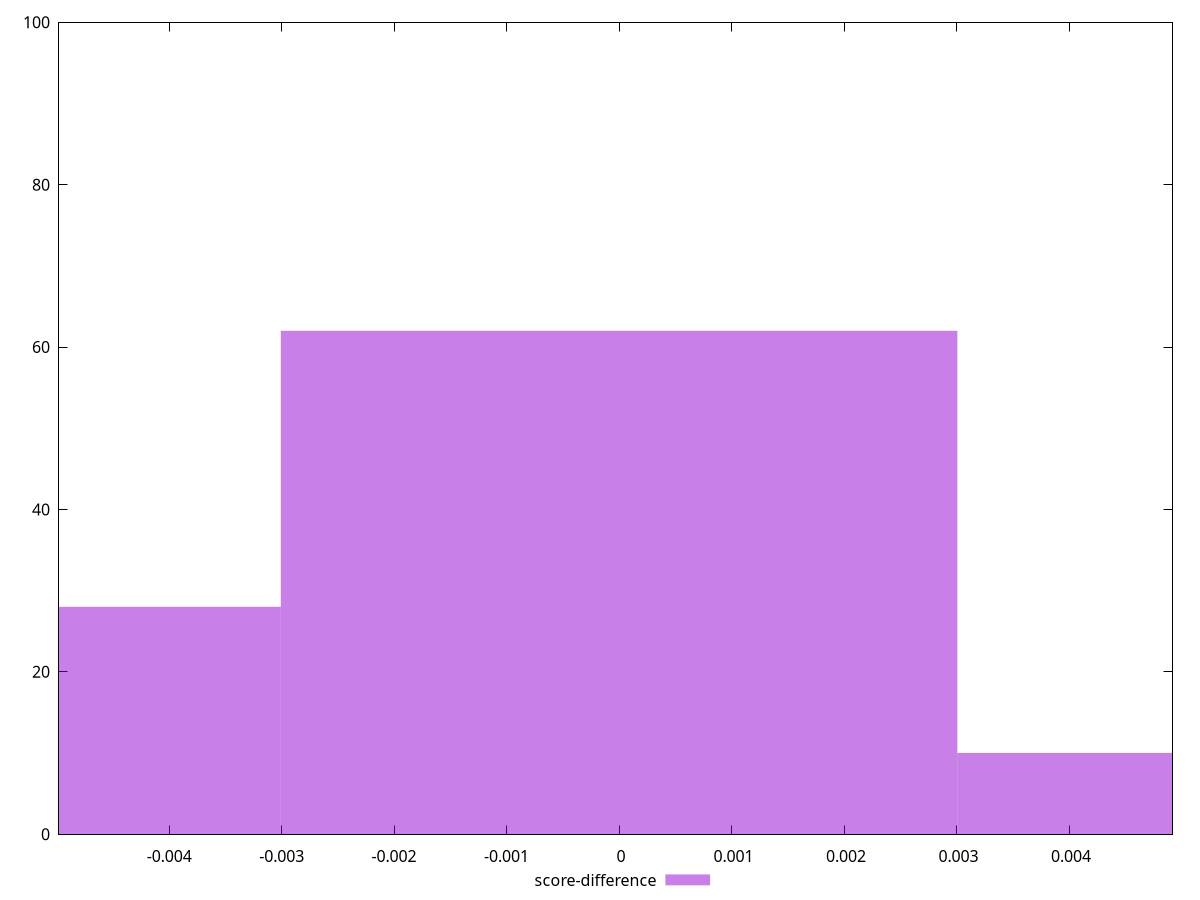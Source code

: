 reset

$scoreDifference <<EOF
0 62
-0.00601466175014081 28
0.00601466175014081 10
EOF

set key outside below
set boxwidth 0.00601466175014081
set xrange [-0.004979161900291795:0.00491998464854182]
set yrange [0:100]
set trange [0:100]
set style fill transparent solid 0.5 noborder
set terminal svg size 640, 490 enhanced background rgb 'white'
set output "report_00008_2021-01-22T20:58:29.167/mainthread-work-breakdown/samples/pages+cached+nointeractive/score-difference/histogram.svg"

plot $scoreDifference title "score-difference" with boxes

reset
